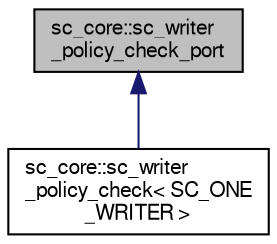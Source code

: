 digraph "sc_core::sc_writer_policy_check_port"
{
  edge [fontname="FreeSans",fontsize="10",labelfontname="FreeSans",labelfontsize="10"];
  node [fontname="FreeSans",fontsize="10",shape=record];
  Node0 [label="sc_core::sc_writer\l_policy_check_port",height=0.2,width=0.4,color="black", fillcolor="grey75", style="filled", fontcolor="black"];
  Node0 -> Node1 [dir="back",color="midnightblue",fontsize="10",style="solid",fontname="FreeSans"];
  Node1 [label="sc_core::sc_writer\l_policy_check\< SC_ONE\l_WRITER \>",height=0.2,width=0.4,color="black", fillcolor="white", style="filled",URL="$a01376.html"];
}
